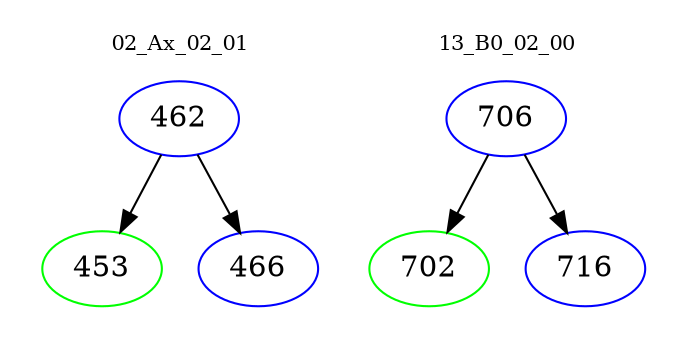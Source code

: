 digraph{
subgraph cluster_0 {
color = white
label = "02_Ax_02_01";
fontsize=10;
T0_462 [label="462", color="blue"]
T0_462 -> T0_453 [color="black"]
T0_453 [label="453", color="green"]
T0_462 -> T0_466 [color="black"]
T0_466 [label="466", color="blue"]
}
subgraph cluster_1 {
color = white
label = "13_B0_02_00";
fontsize=10;
T1_706 [label="706", color="blue"]
T1_706 -> T1_702 [color="black"]
T1_702 [label="702", color="green"]
T1_706 -> T1_716 [color="black"]
T1_716 [label="716", color="blue"]
}
}
